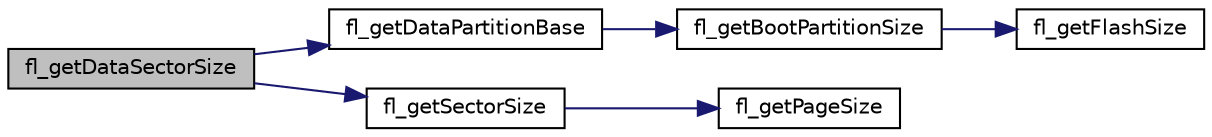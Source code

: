 digraph "fl_getDataSectorSize"
{
 // INTERACTIVE_SVG=YES
  edge [fontname="Helvetica",fontsize="10",labelfontname="Helvetica",labelfontsize="10"];
  node [fontname="Helvetica",fontsize="10",shape=record];
  rankdir="LR";
  Node1 [label="fl_getDataSectorSize",height=0.2,width=0.4,color="black", fillcolor="grey75", style="filled" fontcolor="black"];
  Node1 -> Node2 [color="midnightblue",fontsize="10",style="solid",fontname="Helvetica"];
  Node2 [label="fl_getDataPartitionBase",height=0.2,width=0.4,color="black", fillcolor="white", style="filled",URL="$flashlib_8c.html#a8ccbe7b65551adf7bf1ecf0479e2dfc6"];
  Node2 -> Node3 [color="midnightblue",fontsize="10",style="solid",fontname="Helvetica"];
  Node3 [label="fl_getBootPartitionSize",height=0.2,width=0.4,color="black", fillcolor="white", style="filled",URL="$flashlib_8c.html#a8d249287795e51c71d2aad170ea6675b"];
  Node3 -> Node4 [color="midnightblue",fontsize="10",style="solid",fontname="Helvetica"];
  Node4 [label="fl_getFlashSize",height=0.2,width=0.4,color="black", fillcolor="white", style="filled",URL="$flashlib_8c.html#ab799c7f07d473e0e76035ff44b6f85e1"];
  Node1 -> Node5 [color="midnightblue",fontsize="10",style="solid",fontname="Helvetica"];
  Node5 [label="fl_getSectorSize",height=0.2,width=0.4,color="black", fillcolor="white", style="filled",URL="$flashlib_8c.html#a570137cb3fd7f4c7f3178ee3cf6a8dfa"];
  Node5 -> Node6 [color="midnightblue",fontsize="10",style="solid",fontname="Helvetica"];
  Node6 [label="fl_getPageSize",height=0.2,width=0.4,color="black", fillcolor="white", style="filled",URL="$flashlib_8c.html#a16979f134ba813049ace4eaf4469de15"];
}

